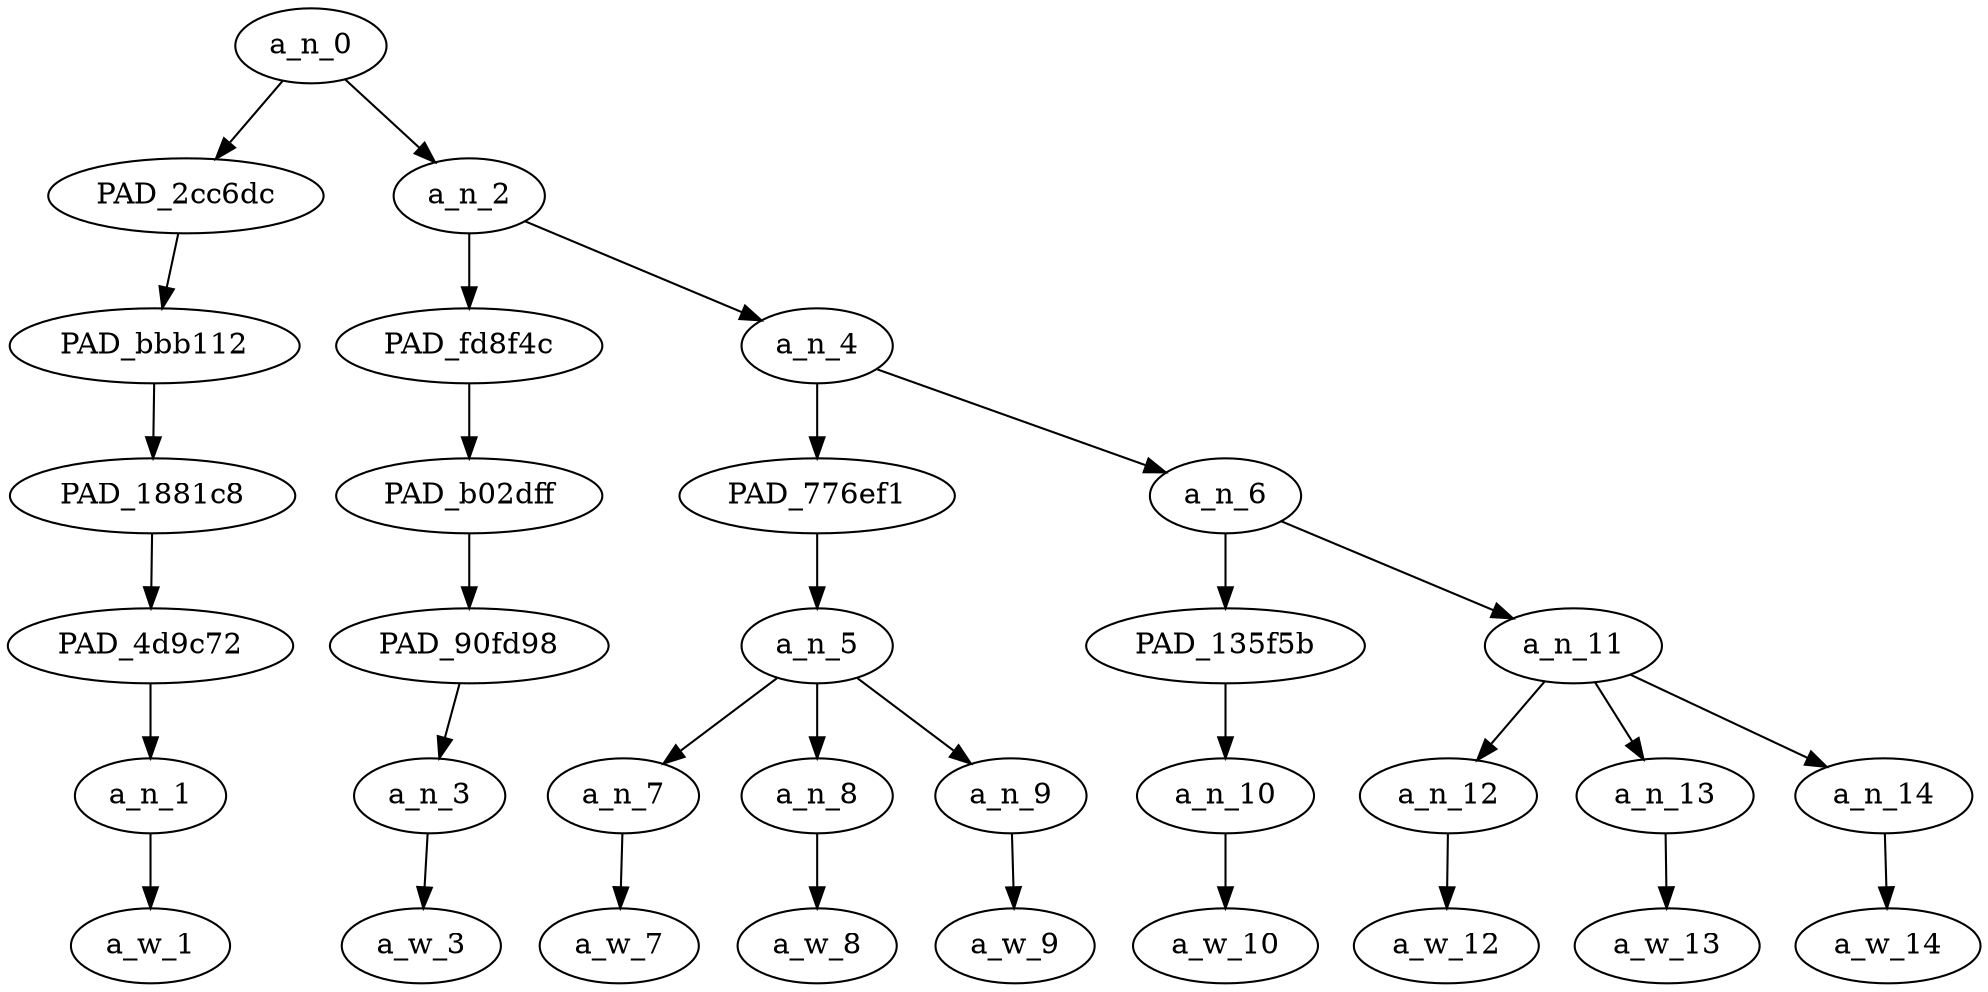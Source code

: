 strict digraph "" {
	a_n_0	[div_dir=1,
		index=0,
		level=6,
		pos="1.375,6!",
		text_span="[0, 1, 2, 3, 4, 5, 6, 7, 8]",
		value=0.99999999];
	PAD_2cc6dc	[div_dir=1,
		index=0,
		level=5,
		pos="0.0,5!",
		text_span="[0]",
		value=0.04276905];
	a_n_0 -> PAD_2cc6dc;
	a_n_2	[div_dir=1,
		index=1,
		level=5,
		pos="2.75,5!",
		text_span="[1, 2, 3, 4, 5, 6, 7, 8]",
		value=0.95607149];
	a_n_0 -> a_n_2;
	PAD_bbb112	[div_dir=1,
		index=0,
		level=4,
		pos="0.0,4!",
		text_span="[0]",
		value=0.04276905];
	PAD_2cc6dc -> PAD_bbb112;
	PAD_1881c8	[div_dir=1,
		index=0,
		level=3,
		pos="0.0,3!",
		text_span="[0]",
		value=0.04276905];
	PAD_bbb112 -> PAD_1881c8;
	PAD_4d9c72	[div_dir=1,
		index=0,
		level=2,
		pos="0.0,2!",
		text_span="[0]",
		value=0.04276905];
	PAD_1881c8 -> PAD_4d9c72;
	a_n_1	[div_dir=1,
		index=0,
		level=1,
		pos="0.0,1!",
		text_span="[0]",
		value=0.04276905];
	PAD_4d9c72 -> a_n_1;
	a_w_1	[div_dir=0,
		index=0,
		level=0,
		pos="0,0!",
		text_span="[0]",
		value=this];
	a_n_1 -> a_w_1;
	PAD_fd8f4c	[div_dir=-1,
		index=1,
		level=4,
		pos="1.0,4!",
		text_span="[1]",
		value=0.05280919];
	a_n_2 -> PAD_fd8f4c;
	a_n_4	[div_dir=1,
		index=2,
		level=4,
		pos="4.5,4!",
		text_span="[2, 3, 4, 5, 6, 7, 8]",
		value=0.90203982];
	a_n_2 -> a_n_4;
	PAD_b02dff	[div_dir=-1,
		index=1,
		level=3,
		pos="1.0,3!",
		text_span="[1]",
		value=0.05280919];
	PAD_fd8f4c -> PAD_b02dff;
	PAD_90fd98	[div_dir=-1,
		index=1,
		level=2,
		pos="1.0,2!",
		text_span="[1]",
		value=0.05280919];
	PAD_b02dff -> PAD_90fd98;
	a_n_3	[div_dir=-1,
		index=1,
		level=1,
		pos="1.0,1!",
		text_span="[1]",
		value=0.05280919];
	PAD_90fd98 -> a_n_3;
	a_w_3	[div_dir=0,
		index=1,
		level=0,
		pos="1,0!",
		text_span="[1]",
		value=is];
	a_n_3 -> a_w_3;
	PAD_776ef1	[div_dir=1,
		index=2,
		level=3,
		pos="3.0,3!",
		text_span="[2, 3, 4]",
		value=0.19234615];
	a_n_4 -> PAD_776ef1;
	a_n_6	[div_dir=1,
		index=3,
		level=3,
		pos="6.0,3!",
		text_span="[5, 6, 7, 8]",
		value=0.70836740];
	a_n_4 -> a_n_6;
	a_n_5	[div_dir=1,
		index=2,
		level=2,
		pos="3.0,2!",
		text_span="[2, 3, 4]",
		value=0.19234615];
	PAD_776ef1 -> a_n_5;
	a_n_7	[div_dir=-1,
		index=2,
		level=1,
		pos="2.0,1!",
		text_span="[2]",
		value=0.04478553];
	a_n_5 -> a_n_7;
	a_n_8	[div_dir=1,
		index=3,
		level=1,
		pos="3.0,1!",
		text_span="[3]",
		value=0.06051794];
	a_n_5 -> a_n_8;
	a_n_9	[div_dir=1,
		index=4,
		level=1,
		pos="4.0,1!",
		text_span="[4]",
		value=0.08698807];
	a_n_5 -> a_n_9;
	a_w_7	[div_dir=0,
		index=2,
		level=0,
		pos="2,0!",
		text_span="[2]",
		value=the];
	a_n_7 -> a_w_7;
	a_w_8	[div_dir=0,
		index=3,
		level=0,
		pos="3,0!",
		text_span="[3]",
		value=general];
	a_n_8 -> a_w_8;
	a_w_9	[div_dir=0,
		index=4,
		level=0,
		pos="4,0!",
		text_span="[4]",
		value=attitude];
	a_n_9 -> a_w_9;
	PAD_135f5b	[div_dir=1,
		index=3,
		level=2,
		pos="5.0,2!",
		text_span="[5]",
		value=0.05390653];
	a_n_6 -> PAD_135f5b;
	a_n_11	[div_dir=1,
		index=4,
		level=2,
		pos="7.0,2!",
		text_span="[6, 7, 8]",
		value=0.65276099];
	a_n_6 -> a_n_11;
	a_n_10	[div_dir=1,
		index=5,
		level=1,
		pos="5.0,1!",
		text_span="[5]",
		value=0.05390653];
	PAD_135f5b -> a_n_10;
	a_w_10	[div_dir=0,
		index=5,
		level=0,
		pos="5,0!",
		text_span="[5]",
		value=of];
	a_n_10 -> a_w_10;
	a_n_12	[div_dir=1,
		index=6,
		level=1,
		pos="6.0,1!",
		text_span="[6]",
		value=0.07610091];
	a_n_11 -> a_n_12;
	a_n_13	[div_dir=1,
		index=7,
		level=1,
		pos="7.0,1!",
		text_span="[7]",
		value=0.24770085];
	a_n_11 -> a_n_13;
	a_n_14	[div_dir=1,
		index=8,
		level=1,
		pos="8.0,1!",
		text_span="[8]",
		value=0.32711553];
	a_n_11 -> a_n_14;
	a_w_12	[div_dir=0,
		index=6,
		level=0,
		pos="6,0!",
		text_span="[6]",
		value=all];
	a_n_12 -> a_w_12;
	a_w_13	[div_dir=0,
		index=7,
		level=0,
		pos="7,0!",
		text_span="[7]",
		value=ghetto];
	a_n_13 -> a_w_13;
	a_w_14	[div_dir=0,
		index=8,
		level=0,
		pos="8,0!",
		text_span="[8]",
		value=apes];
	a_n_14 -> a_w_14;
}
